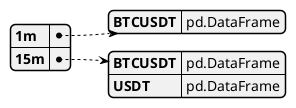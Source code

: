 @startjson
{
  "1m": {
    "BTCUSDT": "pd.DataFrame"
  },
  "15m": {
    "BTCUSDT": "pd.DataFrame",
    "USDT": "pd.DataFrame"
  }
}
@endjson
